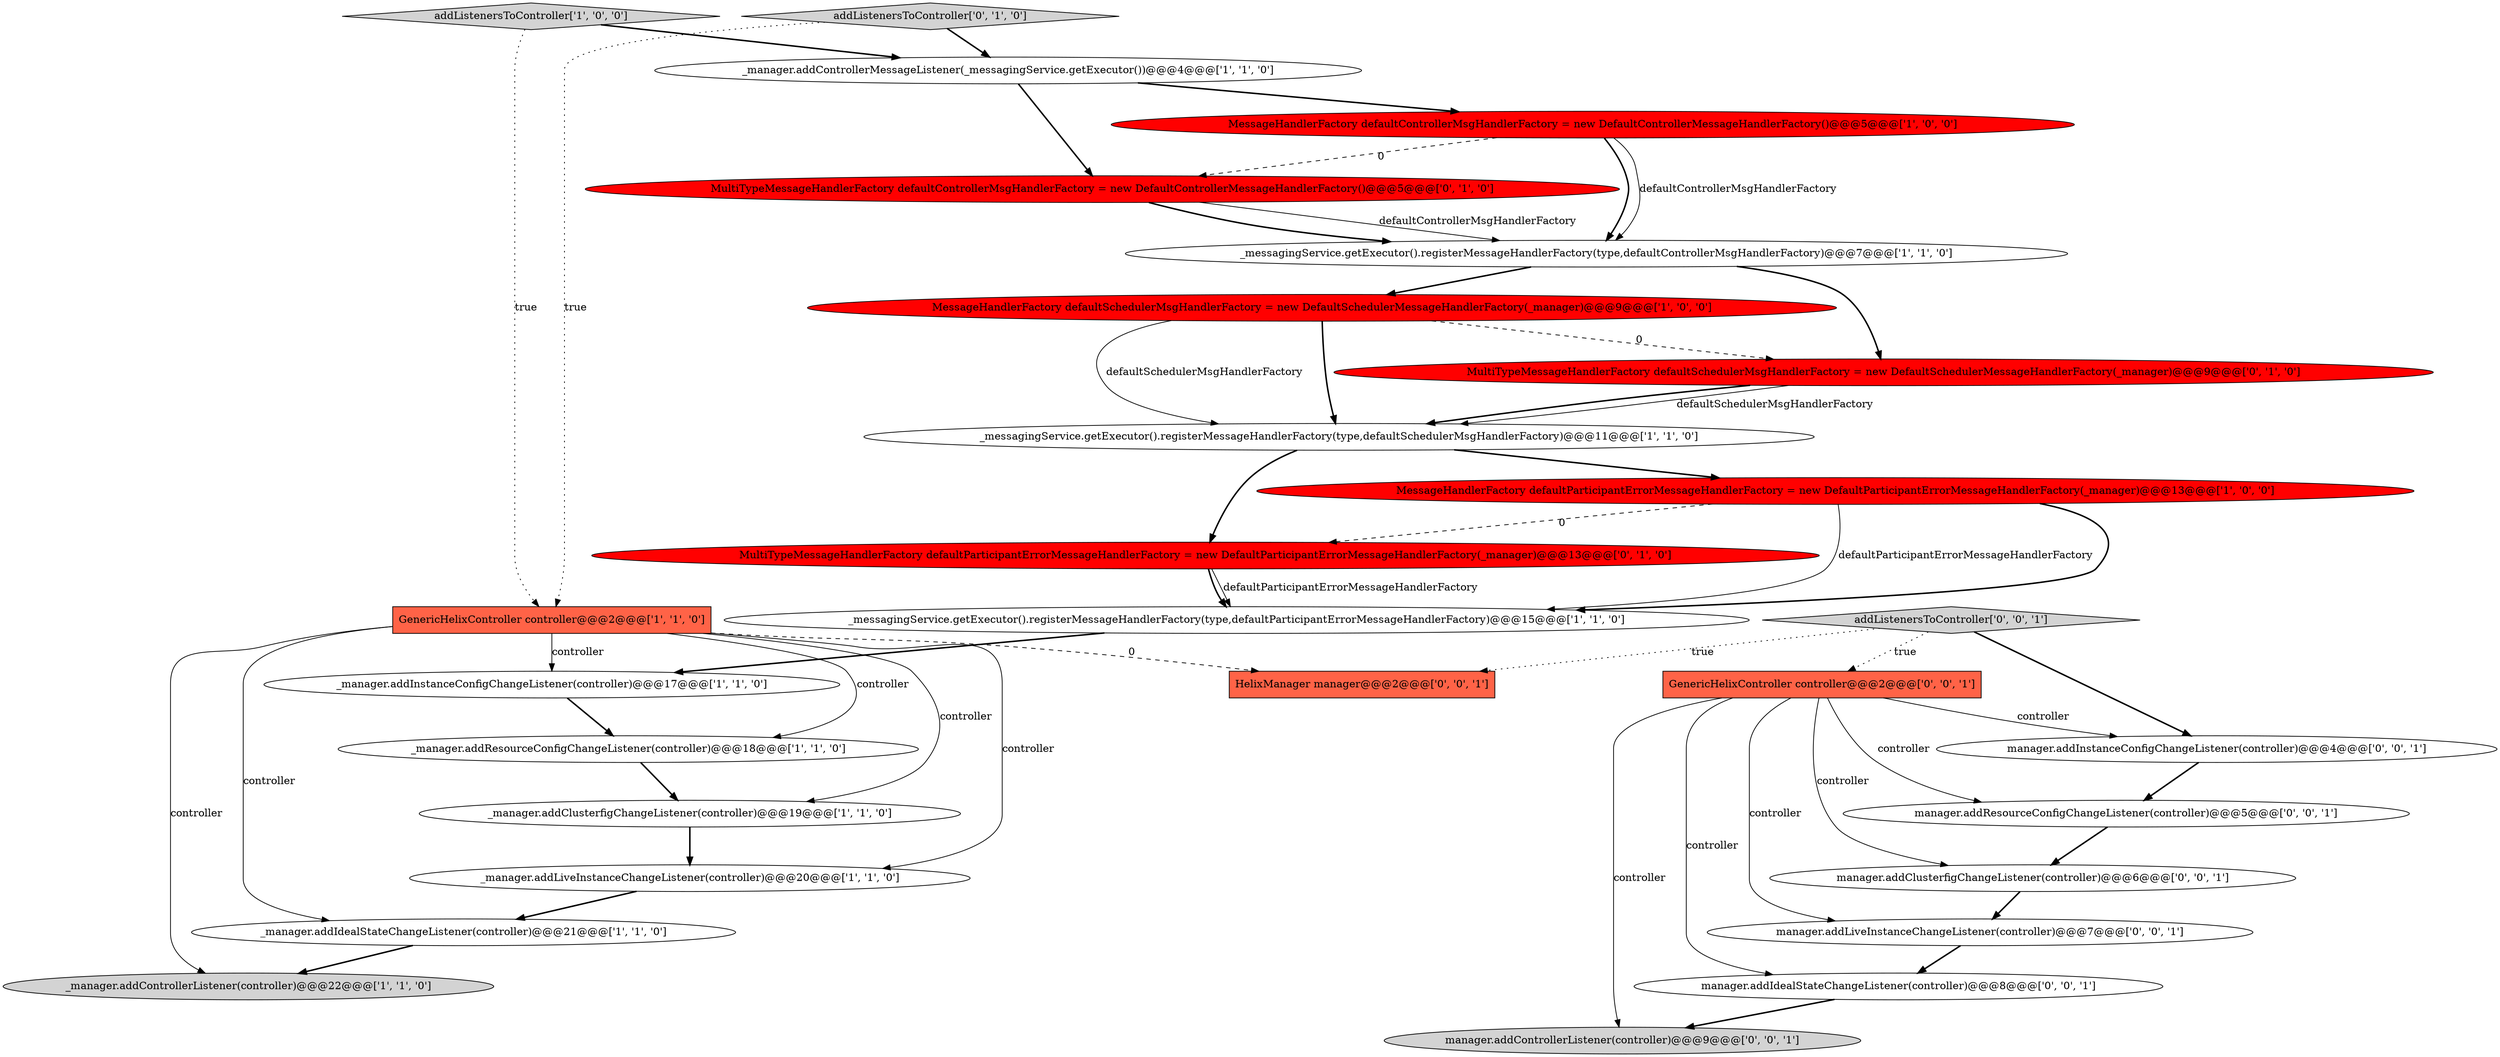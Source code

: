 digraph {
7 [style = filled, label = "_manager.addControllerMessageListener(_messagingService.getExecutor())@@@4@@@['1', '1', '0']", fillcolor = white, shape = ellipse image = "AAA0AAABBB1BBB"];
1 [style = filled, label = "_messagingService.getExecutor().registerMessageHandlerFactory(type,defaultParticipantErrorMessageHandlerFactory)@@@15@@@['1', '1', '0']", fillcolor = white, shape = ellipse image = "AAA0AAABBB1BBB"];
17 [style = filled, label = "MultiTypeMessageHandlerFactory defaultParticipantErrorMessageHandlerFactory = new DefaultParticipantErrorMessageHandlerFactory(_manager)@@@13@@@['0', '1', '0']", fillcolor = red, shape = ellipse image = "AAA1AAABBB2BBB"];
16 [style = filled, label = "MultiTypeMessageHandlerFactory defaultControllerMsgHandlerFactory = new DefaultControllerMessageHandlerFactory()@@@5@@@['0', '1', '0']", fillcolor = red, shape = ellipse image = "AAA1AAABBB2BBB"];
5 [style = filled, label = "_manager.addClusterfigChangeListener(controller)@@@19@@@['1', '1', '0']", fillcolor = white, shape = ellipse image = "AAA0AAABBB1BBB"];
6 [style = filled, label = "_messagingService.getExecutor().registerMessageHandlerFactory(type,defaultControllerMsgHandlerFactory)@@@7@@@['1', '1', '0']", fillcolor = white, shape = ellipse image = "AAA0AAABBB1BBB"];
14 [style = filled, label = "_manager.addResourceConfigChangeListener(controller)@@@18@@@['1', '1', '0']", fillcolor = white, shape = ellipse image = "AAA0AAABBB1BBB"];
4 [style = filled, label = "_manager.addControllerListener(controller)@@@22@@@['1', '1', '0']", fillcolor = lightgray, shape = ellipse image = "AAA0AAABBB1BBB"];
22 [style = filled, label = "HelixManager manager@@@2@@@['0', '0', '1']", fillcolor = tomato, shape = box image = "AAA0AAABBB3BBB"];
13 [style = filled, label = "_manager.addInstanceConfigChangeListener(controller)@@@17@@@['1', '1', '0']", fillcolor = white, shape = ellipse image = "AAA0AAABBB1BBB"];
20 [style = filled, label = "GenericHelixController controller@@@2@@@['0', '0', '1']", fillcolor = tomato, shape = box image = "AAA0AAABBB3BBB"];
21 [style = filled, label = "addListenersToController['0', '0', '1']", fillcolor = lightgray, shape = diamond image = "AAA0AAABBB3BBB"];
19 [style = filled, label = "manager.addResourceConfigChangeListener(controller)@@@5@@@['0', '0', '1']", fillcolor = white, shape = ellipse image = "AAA0AAABBB3BBB"];
8 [style = filled, label = "_messagingService.getExecutor().registerMessageHandlerFactory(type,defaultSchedulerMsgHandlerFactory)@@@11@@@['1', '1', '0']", fillcolor = white, shape = ellipse image = "AAA0AAABBB1BBB"];
3 [style = filled, label = "MessageHandlerFactory defaultSchedulerMsgHandlerFactory = new DefaultSchedulerMessageHandlerFactory(_manager)@@@9@@@['1', '0', '0']", fillcolor = red, shape = ellipse image = "AAA1AAABBB1BBB"];
11 [style = filled, label = "addListenersToController['1', '0', '0']", fillcolor = lightgray, shape = diamond image = "AAA0AAABBB1BBB"];
0 [style = filled, label = "MessageHandlerFactory defaultControllerMsgHandlerFactory = new DefaultControllerMessageHandlerFactory()@@@5@@@['1', '0', '0']", fillcolor = red, shape = ellipse image = "AAA1AAABBB1BBB"];
24 [style = filled, label = "manager.addIdealStateChangeListener(controller)@@@8@@@['0', '0', '1']", fillcolor = white, shape = ellipse image = "AAA0AAABBB3BBB"];
12 [style = filled, label = "GenericHelixController controller@@@2@@@['1', '1', '0']", fillcolor = tomato, shape = box image = "AAA0AAABBB1BBB"];
10 [style = filled, label = "MessageHandlerFactory defaultParticipantErrorMessageHandlerFactory = new DefaultParticipantErrorMessageHandlerFactory(_manager)@@@13@@@['1', '0', '0']", fillcolor = red, shape = ellipse image = "AAA1AAABBB1BBB"];
15 [style = filled, label = "addListenersToController['0', '1', '0']", fillcolor = lightgray, shape = diamond image = "AAA0AAABBB2BBB"];
27 [style = filled, label = "manager.addControllerListener(controller)@@@9@@@['0', '0', '1']", fillcolor = lightgray, shape = ellipse image = "AAA0AAABBB3BBB"];
26 [style = filled, label = "manager.addLiveInstanceChangeListener(controller)@@@7@@@['0', '0', '1']", fillcolor = white, shape = ellipse image = "AAA0AAABBB3BBB"];
9 [style = filled, label = "_manager.addIdealStateChangeListener(controller)@@@21@@@['1', '1', '0']", fillcolor = white, shape = ellipse image = "AAA0AAABBB1BBB"];
23 [style = filled, label = "manager.addClusterfigChangeListener(controller)@@@6@@@['0', '0', '1']", fillcolor = white, shape = ellipse image = "AAA0AAABBB3BBB"];
18 [style = filled, label = "MultiTypeMessageHandlerFactory defaultSchedulerMsgHandlerFactory = new DefaultSchedulerMessageHandlerFactory(_manager)@@@9@@@['0', '1', '0']", fillcolor = red, shape = ellipse image = "AAA1AAABBB2BBB"];
25 [style = filled, label = "manager.addInstanceConfigChangeListener(controller)@@@4@@@['0', '0', '1']", fillcolor = white, shape = ellipse image = "AAA0AAABBB3BBB"];
2 [style = filled, label = "_manager.addLiveInstanceChangeListener(controller)@@@20@@@['1', '1', '0']", fillcolor = white, shape = ellipse image = "AAA0AAABBB1BBB"];
6->3 [style = bold, label=""];
8->10 [style = bold, label=""];
20->19 [style = solid, label="controller"];
20->25 [style = solid, label="controller"];
12->5 [style = solid, label="controller"];
21->20 [style = dotted, label="true"];
17->1 [style = bold, label=""];
15->7 [style = bold, label=""];
0->6 [style = bold, label=""];
20->24 [style = solid, label="controller"];
6->18 [style = bold, label=""];
16->6 [style = bold, label=""];
9->4 [style = bold, label=""];
3->18 [style = dashed, label="0"];
11->12 [style = dotted, label="true"];
0->16 [style = dashed, label="0"];
12->9 [style = solid, label="controller"];
23->26 [style = bold, label=""];
3->8 [style = solid, label="defaultSchedulerMsgHandlerFactory"];
12->13 [style = solid, label="controller"];
21->22 [style = dotted, label="true"];
7->0 [style = bold, label=""];
20->27 [style = solid, label="controller"];
2->9 [style = bold, label=""];
21->25 [style = bold, label=""];
26->24 [style = bold, label=""];
1->13 [style = bold, label=""];
8->17 [style = bold, label=""];
10->1 [style = solid, label="defaultParticipantErrorMessageHandlerFactory"];
5->2 [style = bold, label=""];
12->14 [style = solid, label="controller"];
17->1 [style = solid, label="defaultParticipantErrorMessageHandlerFactory"];
3->8 [style = bold, label=""];
19->23 [style = bold, label=""];
0->6 [style = solid, label="defaultControllerMsgHandlerFactory"];
12->4 [style = solid, label="controller"];
7->16 [style = bold, label=""];
12->22 [style = dashed, label="0"];
25->19 [style = bold, label=""];
10->17 [style = dashed, label="0"];
16->6 [style = solid, label="defaultControllerMsgHandlerFactory"];
15->12 [style = dotted, label="true"];
12->2 [style = solid, label="controller"];
18->8 [style = bold, label=""];
20->23 [style = solid, label="controller"];
10->1 [style = bold, label=""];
18->8 [style = solid, label="defaultSchedulerMsgHandlerFactory"];
13->14 [style = bold, label=""];
20->26 [style = solid, label="controller"];
24->27 [style = bold, label=""];
11->7 [style = bold, label=""];
14->5 [style = bold, label=""];
}
